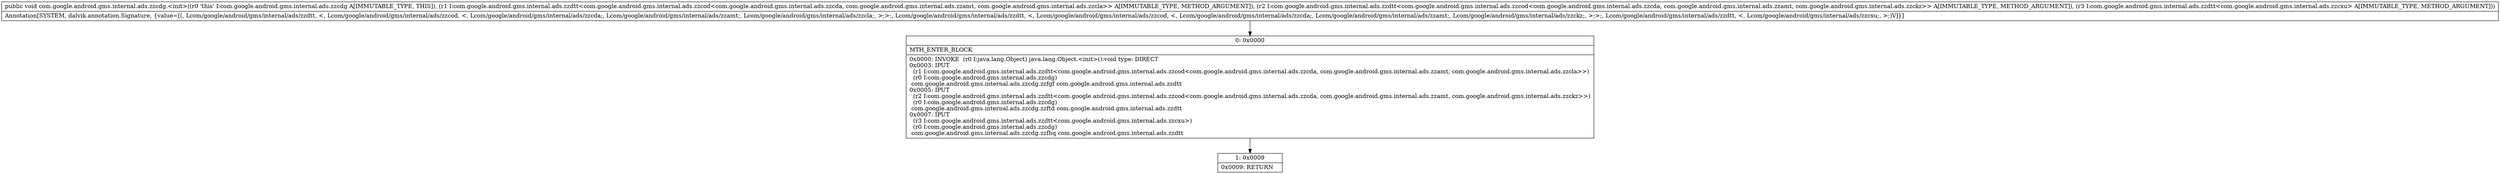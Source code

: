 digraph "CFG forcom.google.android.gms.internal.ads.zzcdg.\<init\>(Lcom\/google\/android\/gms\/internal\/ads\/zzdtt;Lcom\/google\/android\/gms\/internal\/ads\/zzdtt;Lcom\/google\/android\/gms\/internal\/ads\/zzdtt;)V" {
Node_0 [shape=record,label="{0\:\ 0x0000|MTH_ENTER_BLOCK\l|0x0000: INVOKE  (r0 I:java.lang.Object) java.lang.Object.\<init\>():void type: DIRECT \l0x0003: IPUT  \l  (r1 I:com.google.android.gms.internal.ads.zzdtt\<com.google.android.gms.internal.ads.zzcod\<com.google.android.gms.internal.ads.zzcda, com.google.android.gms.internal.ads.zzamt, com.google.android.gms.internal.ads.zzcla\>\>)\l  (r0 I:com.google.android.gms.internal.ads.zzcdg)\l com.google.android.gms.internal.ads.zzcdg.zzfgf com.google.android.gms.internal.ads.zzdtt \l0x0005: IPUT  \l  (r2 I:com.google.android.gms.internal.ads.zzdtt\<com.google.android.gms.internal.ads.zzcod\<com.google.android.gms.internal.ads.zzcda, com.google.android.gms.internal.ads.zzamt, com.google.android.gms.internal.ads.zzckz\>\>)\l  (r0 I:com.google.android.gms.internal.ads.zzcdg)\l com.google.android.gms.internal.ads.zzcdg.zzftd com.google.android.gms.internal.ads.zzdtt \l0x0007: IPUT  \l  (r3 I:com.google.android.gms.internal.ads.zzdtt\<com.google.android.gms.internal.ads.zzcxu\>)\l  (r0 I:com.google.android.gms.internal.ads.zzcdg)\l com.google.android.gms.internal.ads.zzcdg.zzfhq com.google.android.gms.internal.ads.zzdtt \l}"];
Node_1 [shape=record,label="{1\:\ 0x0009|0x0009: RETURN   \l}"];
MethodNode[shape=record,label="{public void com.google.android.gms.internal.ads.zzcdg.\<init\>((r0 'this' I:com.google.android.gms.internal.ads.zzcdg A[IMMUTABLE_TYPE, THIS]), (r1 I:com.google.android.gms.internal.ads.zzdtt\<com.google.android.gms.internal.ads.zzcod\<com.google.android.gms.internal.ads.zzcda, com.google.android.gms.internal.ads.zzamt, com.google.android.gms.internal.ads.zzcla\>\> A[IMMUTABLE_TYPE, METHOD_ARGUMENT]), (r2 I:com.google.android.gms.internal.ads.zzdtt\<com.google.android.gms.internal.ads.zzcod\<com.google.android.gms.internal.ads.zzcda, com.google.android.gms.internal.ads.zzamt, com.google.android.gms.internal.ads.zzckz\>\> A[IMMUTABLE_TYPE, METHOD_ARGUMENT]), (r3 I:com.google.android.gms.internal.ads.zzdtt\<com.google.android.gms.internal.ads.zzcxu\> A[IMMUTABLE_TYPE, METHOD_ARGUMENT]))  | Annotation[SYSTEM, dalvik.annotation.Signature, \{value=[(, Lcom\/google\/android\/gms\/internal\/ads\/zzdtt, \<, Lcom\/google\/android\/gms\/internal\/ads\/zzcod, \<, Lcom\/google\/android\/gms\/internal\/ads\/zzcda;, Lcom\/google\/android\/gms\/internal\/ads\/zzamt;, Lcom\/google\/android\/gms\/internal\/ads\/zzcla;, \>;\>;, Lcom\/google\/android\/gms\/internal\/ads\/zzdtt, \<, Lcom\/google\/android\/gms\/internal\/ads\/zzcod, \<, Lcom\/google\/android\/gms\/internal\/ads\/zzcda;, Lcom\/google\/android\/gms\/internal\/ads\/zzamt;, Lcom\/google\/android\/gms\/internal\/ads\/zzckz;, \>;\>;, Lcom\/google\/android\/gms\/internal\/ads\/zzdtt, \<, Lcom\/google\/android\/gms\/internal\/ads\/zzcxu;, \>;)V]\}]\l}"];
MethodNode -> Node_0;
Node_0 -> Node_1;
}

